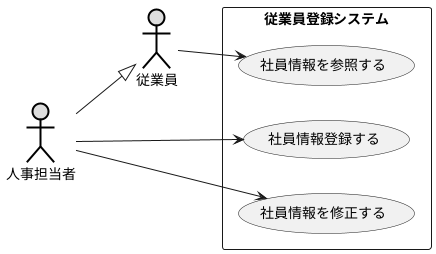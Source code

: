 @startuml ユースケース図
left to right direction
actor 人事担当者 #DDDDDD;line:black;line.bold;
actor 従業員 #DDDDDD;line:black;line.bold;
rectangle 従業員登録システム{
    usecase 社員情報を参照する 
    usecase 社員情報登録する 
    usecase 社員情報を修正する
}
従業員 --> 社員情報を参照する
人事担当者--> 社員情報を修正する
人事担当者 --> 社員情報登録する
人事担当者 --|> 従業員
@enduml